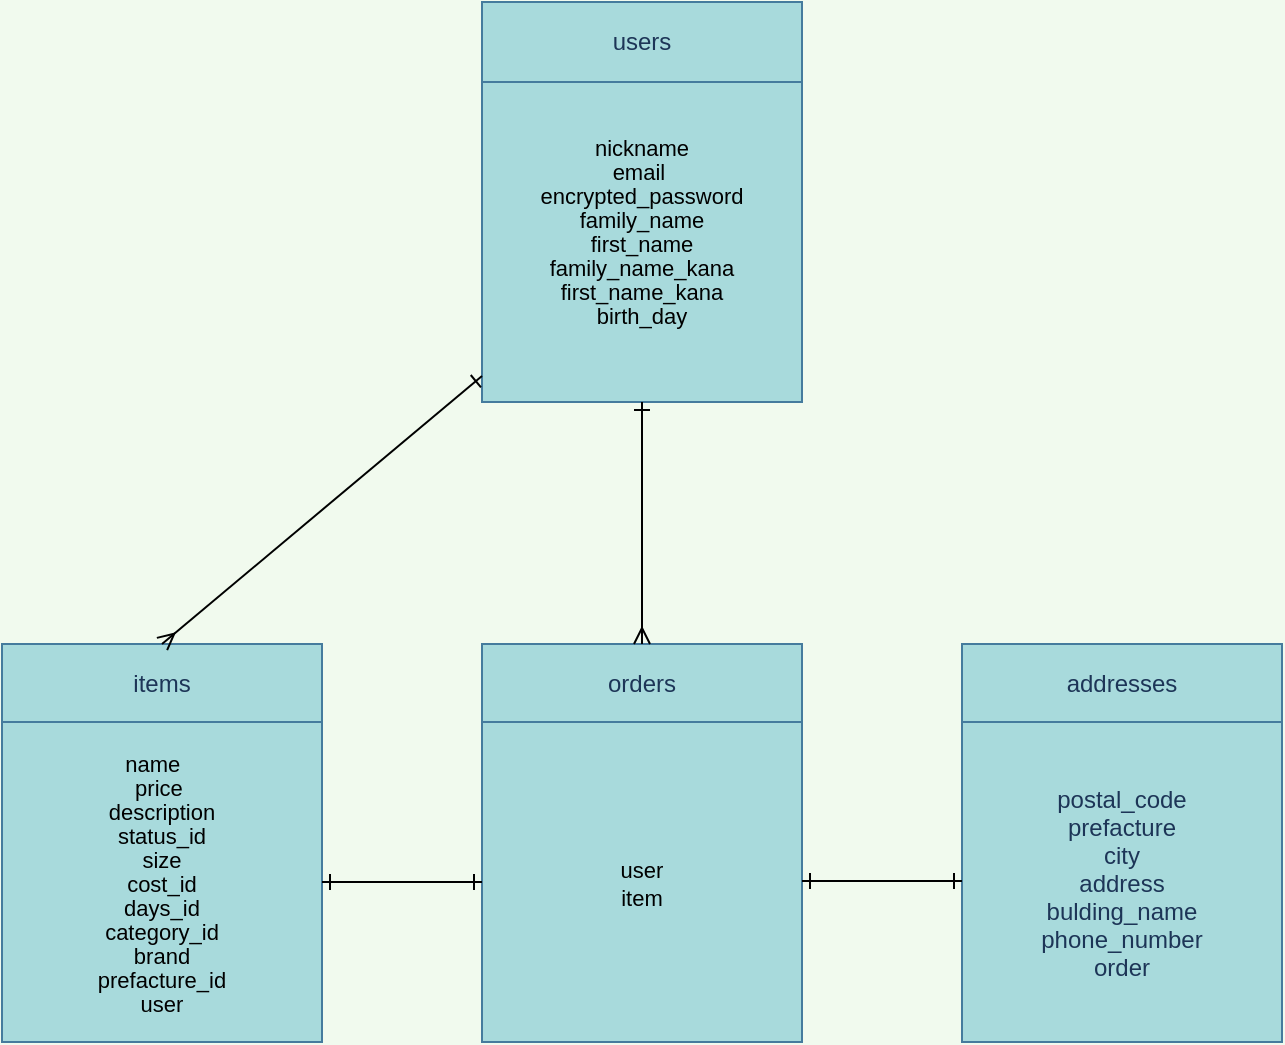 <mxfile version="13.6.5">
    <diagram id="lsq_WWBgtWujsGOjRIQh" name="ページ1">
        <mxGraphModel dx="898" dy="574" grid="1" gridSize="10" guides="1" tooltips="1" connect="1" arrows="1" fold="1" page="1" pageScale="1" pageWidth="827" pageHeight="1169" background="#F1FAEE" math="0" shadow="0">
            <root>
                <mxCell id="0"/>
                <mxCell id="1" parent="0"/>
                <mxCell id="4" value="&lt;p class=&quot;p1&quot; style=&quot;margin: 0px ; font-stretch: normal ; font-size: 11px ; line-height: normal ; color: rgb(0 , 0 , 0)&quot;&gt;&lt;span class=&quot;s1&quot;&gt;nickname&lt;/span&gt;&lt;/p&gt;&lt;p class=&quot;p1&quot; style=&quot;margin: 0px ; font-stretch: normal ; font-size: 11px ; line-height: normal ; color: rgb(0 , 0 , 0)&quot;&gt;&lt;span class=&quot;s1&quot;&gt;&lt;/span&gt;&lt;/p&gt;&lt;p class=&quot;p1&quot; style=&quot;margin: 0px ; font-stretch: normal ; font-size: 11px ; line-height: normal ; color: rgb(0 , 0 , 0)&quot;&gt;&lt;span class=&quot;s1&quot;&gt;email&lt;span class=&quot;Apple-converted-space&quot;&gt;&amp;nbsp;&lt;/span&gt;&lt;/span&gt;&lt;/p&gt;&lt;p class=&quot;p1&quot; style=&quot;margin: 0px ; font-stretch: normal ; font-size: 11px ; line-height: normal ; color: rgb(0 , 0 , 0)&quot;&gt;&lt;span class=&quot;s1&quot;&gt;&lt;span class=&quot;Apple-converted-space&quot;&gt;encrypted_password&lt;/span&gt;&lt;/span&gt;&lt;/p&gt;&lt;p class=&quot;p1&quot; style=&quot;margin: 0px ; font-stretch: normal ; font-size: 11px ; line-height: normal ; color: rgb(0 , 0 , 0)&quot;&gt;&lt;span class=&quot;s1&quot;&gt;&lt;/span&gt;&lt;/p&gt;&lt;p class=&quot;p1&quot; style=&quot;margin: 0px ; font-stretch: normal ; font-size: 11px ; line-height: normal ; color: rgb(0 , 0 , 0)&quot;&gt;&lt;span class=&quot;s1&quot;&gt;family_name&lt;/span&gt;&lt;/p&gt;&lt;p class=&quot;p1&quot; style=&quot;margin: 0px ; font-stretch: normal ; font-size: 11px ; line-height: normal ; color: rgb(0 , 0 , 0)&quot;&gt;&lt;span class=&quot;s1&quot;&gt;&lt;/span&gt;&lt;/p&gt;&lt;p class=&quot;p1&quot; style=&quot;margin: 0px ; font-stretch: normal ; font-size: 11px ; line-height: normal ; color: rgb(0 , 0 , 0)&quot;&gt;&lt;span class=&quot;s1&quot;&gt;first_name&lt;/span&gt;&lt;/p&gt;&lt;p class=&quot;p1&quot; style=&quot;margin: 0px ; font-stretch: normal ; font-size: 11px ; line-height: normal ; color: rgb(0 , 0 , 0)&quot;&gt;&lt;span class=&quot;s1&quot;&gt;family_name_kana&lt;/span&gt;&lt;/p&gt;&lt;p class=&quot;p1&quot; style=&quot;margin: 0px ; font-stretch: normal ; font-size: 11px ; line-height: normal ; color: rgb(0 , 0 , 0)&quot;&gt;&lt;span class=&quot;s1&quot;&gt;&lt;/span&gt;&lt;/p&gt;&lt;p class=&quot;p1&quot; style=&quot;margin: 0px ; font-stretch: normal ; font-size: 11px ; line-height: normal ; color: rgb(0 , 0 , 0)&quot;&gt;&lt;span class=&quot;s1&quot;&gt;first_name_kana&lt;/span&gt;&lt;/p&gt;&lt;p class=&quot;p1&quot; style=&quot;margin: 0px ; font-stretch: normal ; font-size: 11px ; line-height: normal ; color: rgb(0 , 0 , 0)&quot;&gt;&lt;span class=&quot;s1&quot;&gt;&lt;/span&gt;&lt;/p&gt;&lt;p class=&quot;p1&quot; style=&quot;margin: 0px ; font-stretch: normal ; font-size: 11px ; line-height: normal ; color: rgb(0 , 0 , 0)&quot;&gt;&lt;span class=&quot;s1&quot;&gt;birth_day&lt;/span&gt;&lt;/p&gt;&lt;p class=&quot;p1&quot; style=&quot;margin: 0px ; font-stretch: normal ; font-size: 11px ; line-height: normal ; color: rgb(0 , 0 , 0)&quot;&gt;&lt;span class=&quot;s1&quot;&gt;&lt;br&gt;&lt;/span&gt;&lt;/p&gt;" style="whiteSpace=wrap;html=1;aspect=fixed;rounded=0;sketch=0;fillColor=#A8DADC;strokeColor=#457B9D;fontColor=#1D3557;" parent="1" vertex="1">
                    <mxGeometry x="280" y="80" width="160" height="160" as="geometry"/>
                </mxCell>
                <mxCell id="5" value="orders" style="rounded=0;whiteSpace=wrap;html=1;sketch=0;fillColor=#A8DADC;strokeColor=#457B9D;fontColor=#1D3557;" parent="1" vertex="1">
                    <mxGeometry x="280" y="361" width="160" height="39" as="geometry"/>
                </mxCell>
                <mxCell id="16" value="&lt;span style=&quot;color: rgb(0 , 0 , 0) ; font-size: 11px&quot;&gt;user&lt;/span&gt;&lt;br&gt;&lt;p class=&quot;p1&quot; style=&quot;margin: 0px ; font-stretch: normal ; font-size: 11px ; line-height: normal ; color: rgb(0 , 0 , 0)&quot;&gt;&lt;span class=&quot;s1&quot;&gt;item&lt;/span&gt;&lt;/p&gt;" style="whiteSpace=wrap;html=1;aspect=fixed;rounded=0;sketch=0;fillColor=#A8DADC;strokeColor=#457B9D;fontColor=#1D3557;" vertex="1" parent="1">
                    <mxGeometry x="280" y="400" width="160" height="160" as="geometry"/>
                </mxCell>
                <mxCell id="19" value="items" style="rounded=0;whiteSpace=wrap;html=1;sketch=0;fillColor=#A8DADC;strokeColor=#457B9D;fontColor=#1D3557;" vertex="1" parent="1">
                    <mxGeometry x="40" y="361" width="160" height="40" as="geometry"/>
                </mxCell>
                <mxCell id="20" value="users" style="rounded=0;whiteSpace=wrap;html=1;sketch=0;fillColor=#A8DADC;strokeColor=#457B9D;fontColor=#1D3557;" vertex="1" parent="1">
                    <mxGeometry x="280" y="40" width="160" height="40" as="geometry"/>
                </mxCell>
                <mxCell id="40" value="&lt;p class=&quot;p1&quot; style=&quot;margin: 0px ; font-stretch: normal ; line-height: normal&quot;&gt;&lt;span style=&quot;color: rgb(29 , 53 , 87) ; font-size: 12px&quot;&gt;postal_code&lt;/span&gt;&lt;br style=&quot;color: rgb(29 , 53 , 87) ; font-size: 12px&quot;&gt;&lt;span style=&quot;color: rgb(29 , 53 , 87) ; font-size: 12px&quot;&gt;prefacture&lt;/span&gt;&lt;br style=&quot;color: rgb(29 , 53 , 87) ; font-size: 12px&quot;&gt;&lt;span style=&quot;color: rgb(29 , 53 , 87) ; font-size: 12px&quot;&gt;city&lt;/span&gt;&lt;br style=&quot;color: rgb(29 , 53 , 87) ; font-size: 12px&quot;&gt;&lt;span style=&quot;color: rgb(29 , 53 , 87) ; font-size: 12px&quot;&gt;address&lt;/span&gt;&lt;br style=&quot;color: rgb(29 , 53 , 87) ; font-size: 12px&quot;&gt;&lt;span style=&quot;color: rgb(29 , 53 , 87) ; font-size: 12px&quot;&gt;bulding_name&lt;/span&gt;&lt;br style=&quot;color: rgb(29 , 53 , 87) ; font-size: 12px&quot;&gt;&lt;span style=&quot;color: rgb(29 , 53 , 87) ; font-size: 12px&quot;&gt;phone_number&lt;/span&gt;&lt;br style=&quot;color: rgb(29 , 53 , 87) ; font-size: 12px&quot;&gt;order&lt;/p&gt;" style="whiteSpace=wrap;html=1;aspect=fixed;rounded=0;sketch=0;fillColor=#A8DADC;strokeColor=#457B9D;fontColor=#1D3557;" vertex="1" parent="1">
                    <mxGeometry x="520" y="400" width="160" height="160" as="geometry"/>
                </mxCell>
                <mxCell id="41" value="&lt;span&gt;addresses&lt;/span&gt;" style="rounded=0;whiteSpace=wrap;html=1;sketch=0;fillColor=#A8DADC;strokeColor=#457B9D;fontColor=#1D3557;" vertex="1" parent="1">
                    <mxGeometry x="520" y="361" width="160" height="39" as="geometry"/>
                </mxCell>
                <mxCell id="2" value="&lt;p class=&quot;p1&quot; style=&quot;margin: 0px ; font-stretch: normal ; font-size: 11px ; line-height: normal ; color: rgb(0 , 0 , 0)&quot;&gt;&lt;span class=&quot;s1&quot;&gt;name&lt;span class=&quot;Apple-converted-space&quot;&gt;&amp;nbsp; &amp;nbsp;&lt;/span&gt;&lt;/span&gt;&lt;/p&gt;&lt;p class=&quot;p1&quot; style=&quot;margin: 0px ; font-stretch: normal ; font-size: 11px ; line-height: normal ; color: rgb(0 , 0 , 0)&quot;&gt;&lt;span class=&quot;s1&quot;&gt;&lt;span class=&quot;Apple-converted-space&quot;&gt;&lt;/span&gt;&lt;/span&gt;&lt;/p&gt;&lt;p class=&quot;p1&quot; style=&quot;margin: 0px ; font-stretch: normal ; font-size: 11px ; line-height: normal ; color: rgb(0 , 0 , 0)&quot;&gt;&lt;span class=&quot;s1&quot;&gt;price&amp;nbsp;&lt;/span&gt;&lt;/p&gt;&lt;p class=&quot;p1&quot; style=&quot;margin: 0px ; font-stretch: normal ; font-size: 11px ; line-height: normal ; color: rgb(0 , 0 , 0)&quot;&gt;&lt;span class=&quot;s1&quot;&gt;&lt;/span&gt;&lt;/p&gt;&lt;p class=&quot;p1&quot; style=&quot;margin: 0px ; font-stretch: normal ; font-size: 11px ; line-height: normal ; color: rgb(0 , 0 , 0)&quot;&gt;&lt;span class=&quot;s1&quot;&gt;description&lt;/span&gt;&lt;/p&gt;&lt;p class=&quot;p1&quot; style=&quot;margin: 0px ; font-stretch: normal ; font-size: 11px ; line-height: normal ; color: rgb(0 , 0 , 0)&quot;&gt;&lt;span class=&quot;s1&quot;&gt;&lt;/span&gt;&lt;/p&gt;&lt;p class=&quot;p1&quot; style=&quot;margin: 0px ; font-stretch: normal ; font-size: 11px ; line-height: normal ; color: rgb(0 , 0 , 0)&quot;&gt;&lt;span class=&quot;s1&quot;&gt;status_id&lt;/span&gt;&lt;/p&gt;&lt;p class=&quot;p1&quot; style=&quot;margin: 0px ; font-stretch: normal ; font-size: 11px ; line-height: normal ; color: rgb(0 , 0 , 0)&quot;&gt;&lt;span class=&quot;s1&quot;&gt;&lt;span class=&quot;Apple-converted-space&quot;&gt;size&lt;/span&gt;&lt;/span&gt;&lt;/p&gt;&lt;p class=&quot;p1&quot; style=&quot;margin: 0px ; font-stretch: normal ; font-size: 11px ; line-height: normal ; color: rgb(0 , 0 , 0)&quot;&gt;&lt;span class=&quot;s1&quot;&gt;&lt;span class=&quot;Apple-converted-space&quot;&gt;cost_id&lt;/span&gt;&lt;/span&gt;&lt;/p&gt;&lt;p class=&quot;p1&quot; style=&quot;margin: 0px ; font-stretch: normal ; font-size: 11px ; line-height: normal ; color: rgb(0 , 0 , 0)&quot;&gt;&lt;span class=&quot;s1&quot;&gt;&lt;span class=&quot;Apple-converted-space&quot;&gt;days_id&lt;/span&gt;&lt;/span&gt;&lt;/p&gt;&lt;p class=&quot;p1&quot; style=&quot;margin: 0px ; font-stretch: normal ; font-size: 11px ; line-height: normal ; color: rgb(0 , 0 , 0)&quot;&gt;&lt;span class=&quot;s1&quot;&gt;&lt;span class=&quot;Apple-converted-space&quot;&gt;category_id&lt;/span&gt;&lt;/span&gt;&lt;/p&gt;&lt;p class=&quot;p1&quot; style=&quot;margin: 0px ; font-stretch: normal ; font-size: 11px ; line-height: normal ; color: rgb(0 , 0 , 0)&quot;&gt;&lt;span class=&quot;s1&quot;&gt;&lt;span class=&quot;Apple-converted-space&quot;&gt;brand&lt;/span&gt;&lt;/span&gt;&lt;/p&gt;&lt;p class=&quot;p1&quot; style=&quot;margin: 0px ; font-stretch: normal ; font-size: 11px ; line-height: normal ; color: rgb(0 , 0 , 0)&quot;&gt;&lt;span class=&quot;s1&quot;&gt;&lt;span class=&quot;Apple-converted-space&quot;&gt;prefacture_id&lt;/span&gt;&lt;/span&gt;&lt;/p&gt;&lt;p class=&quot;p1&quot; style=&quot;margin: 0px ; font-stretch: normal ; font-size: 11px ; line-height: normal ; color: rgb(0 , 0 , 0)&quot;&gt;&lt;span class=&quot;s1&quot;&gt;&lt;span class=&quot;Apple-converted-space&quot;&gt;user&lt;/span&gt;&lt;/span&gt;&lt;/p&gt;" style="whiteSpace=wrap;html=1;aspect=fixed;rounded=0;sketch=0;fillColor=#A8DADC;strokeColor=#457B9D;fontColor=#1D3557;" parent="1" vertex="1">
                    <mxGeometry x="40" y="400" width="160" height="160" as="geometry"/>
                </mxCell>
                <mxCell id="48" value="" style="endArrow=ERone;html=1;strokeColor=#000000;exitX=0.5;exitY=0;exitDx=0;exitDy=0;startArrow=ERmany;startFill=0;endFill=0;" edge="1" parent="1" source="19" target="4">
                    <mxGeometry width="50" height="50" relative="1" as="geometry">
                        <mxPoint x="250" y="320" as="sourcePoint"/>
                        <mxPoint x="300" y="270" as="targetPoint"/>
                    </mxGeometry>
                </mxCell>
                <mxCell id="49" value="" style="endArrow=ERone;html=1;strokeColor=#000000;startArrow=ERmany;startFill=0;endFill=0;entryX=0.5;entryY=1;entryDx=0;entryDy=0;" edge="1" parent="1" source="5" target="4">
                    <mxGeometry width="50" height="50" relative="1" as="geometry">
                        <mxPoint x="130" y="371" as="sourcePoint"/>
                        <mxPoint x="290" y="237" as="targetPoint"/>
                    </mxGeometry>
                </mxCell>
                <mxCell id="50" value="" style="endArrow=ERone;html=1;strokeColor=#000000;startArrow=ERone;startFill=0;endFill=0;exitX=0;exitY=0.5;exitDx=0;exitDy=0;" edge="1" parent="1" source="16" target="2">
                    <mxGeometry width="50" height="50" relative="1" as="geometry">
                        <mxPoint x="270" y="480" as="sourcePoint"/>
                        <mxPoint x="190" y="380" as="targetPoint"/>
                    </mxGeometry>
                </mxCell>
                <mxCell id="51" value="" style="endArrow=ERone;html=1;strokeColor=#000000;startArrow=ERone;startFill=0;endFill=0;exitX=0;exitY=0.5;exitDx=0;exitDy=0;" edge="1" parent="1">
                    <mxGeometry width="50" height="50" relative="1" as="geometry">
                        <mxPoint x="520" y="479.5" as="sourcePoint"/>
                        <mxPoint x="440" y="479.5" as="targetPoint"/>
                    </mxGeometry>
                </mxCell>
            </root>
        </mxGraphModel>
    </diagram>
</mxfile>